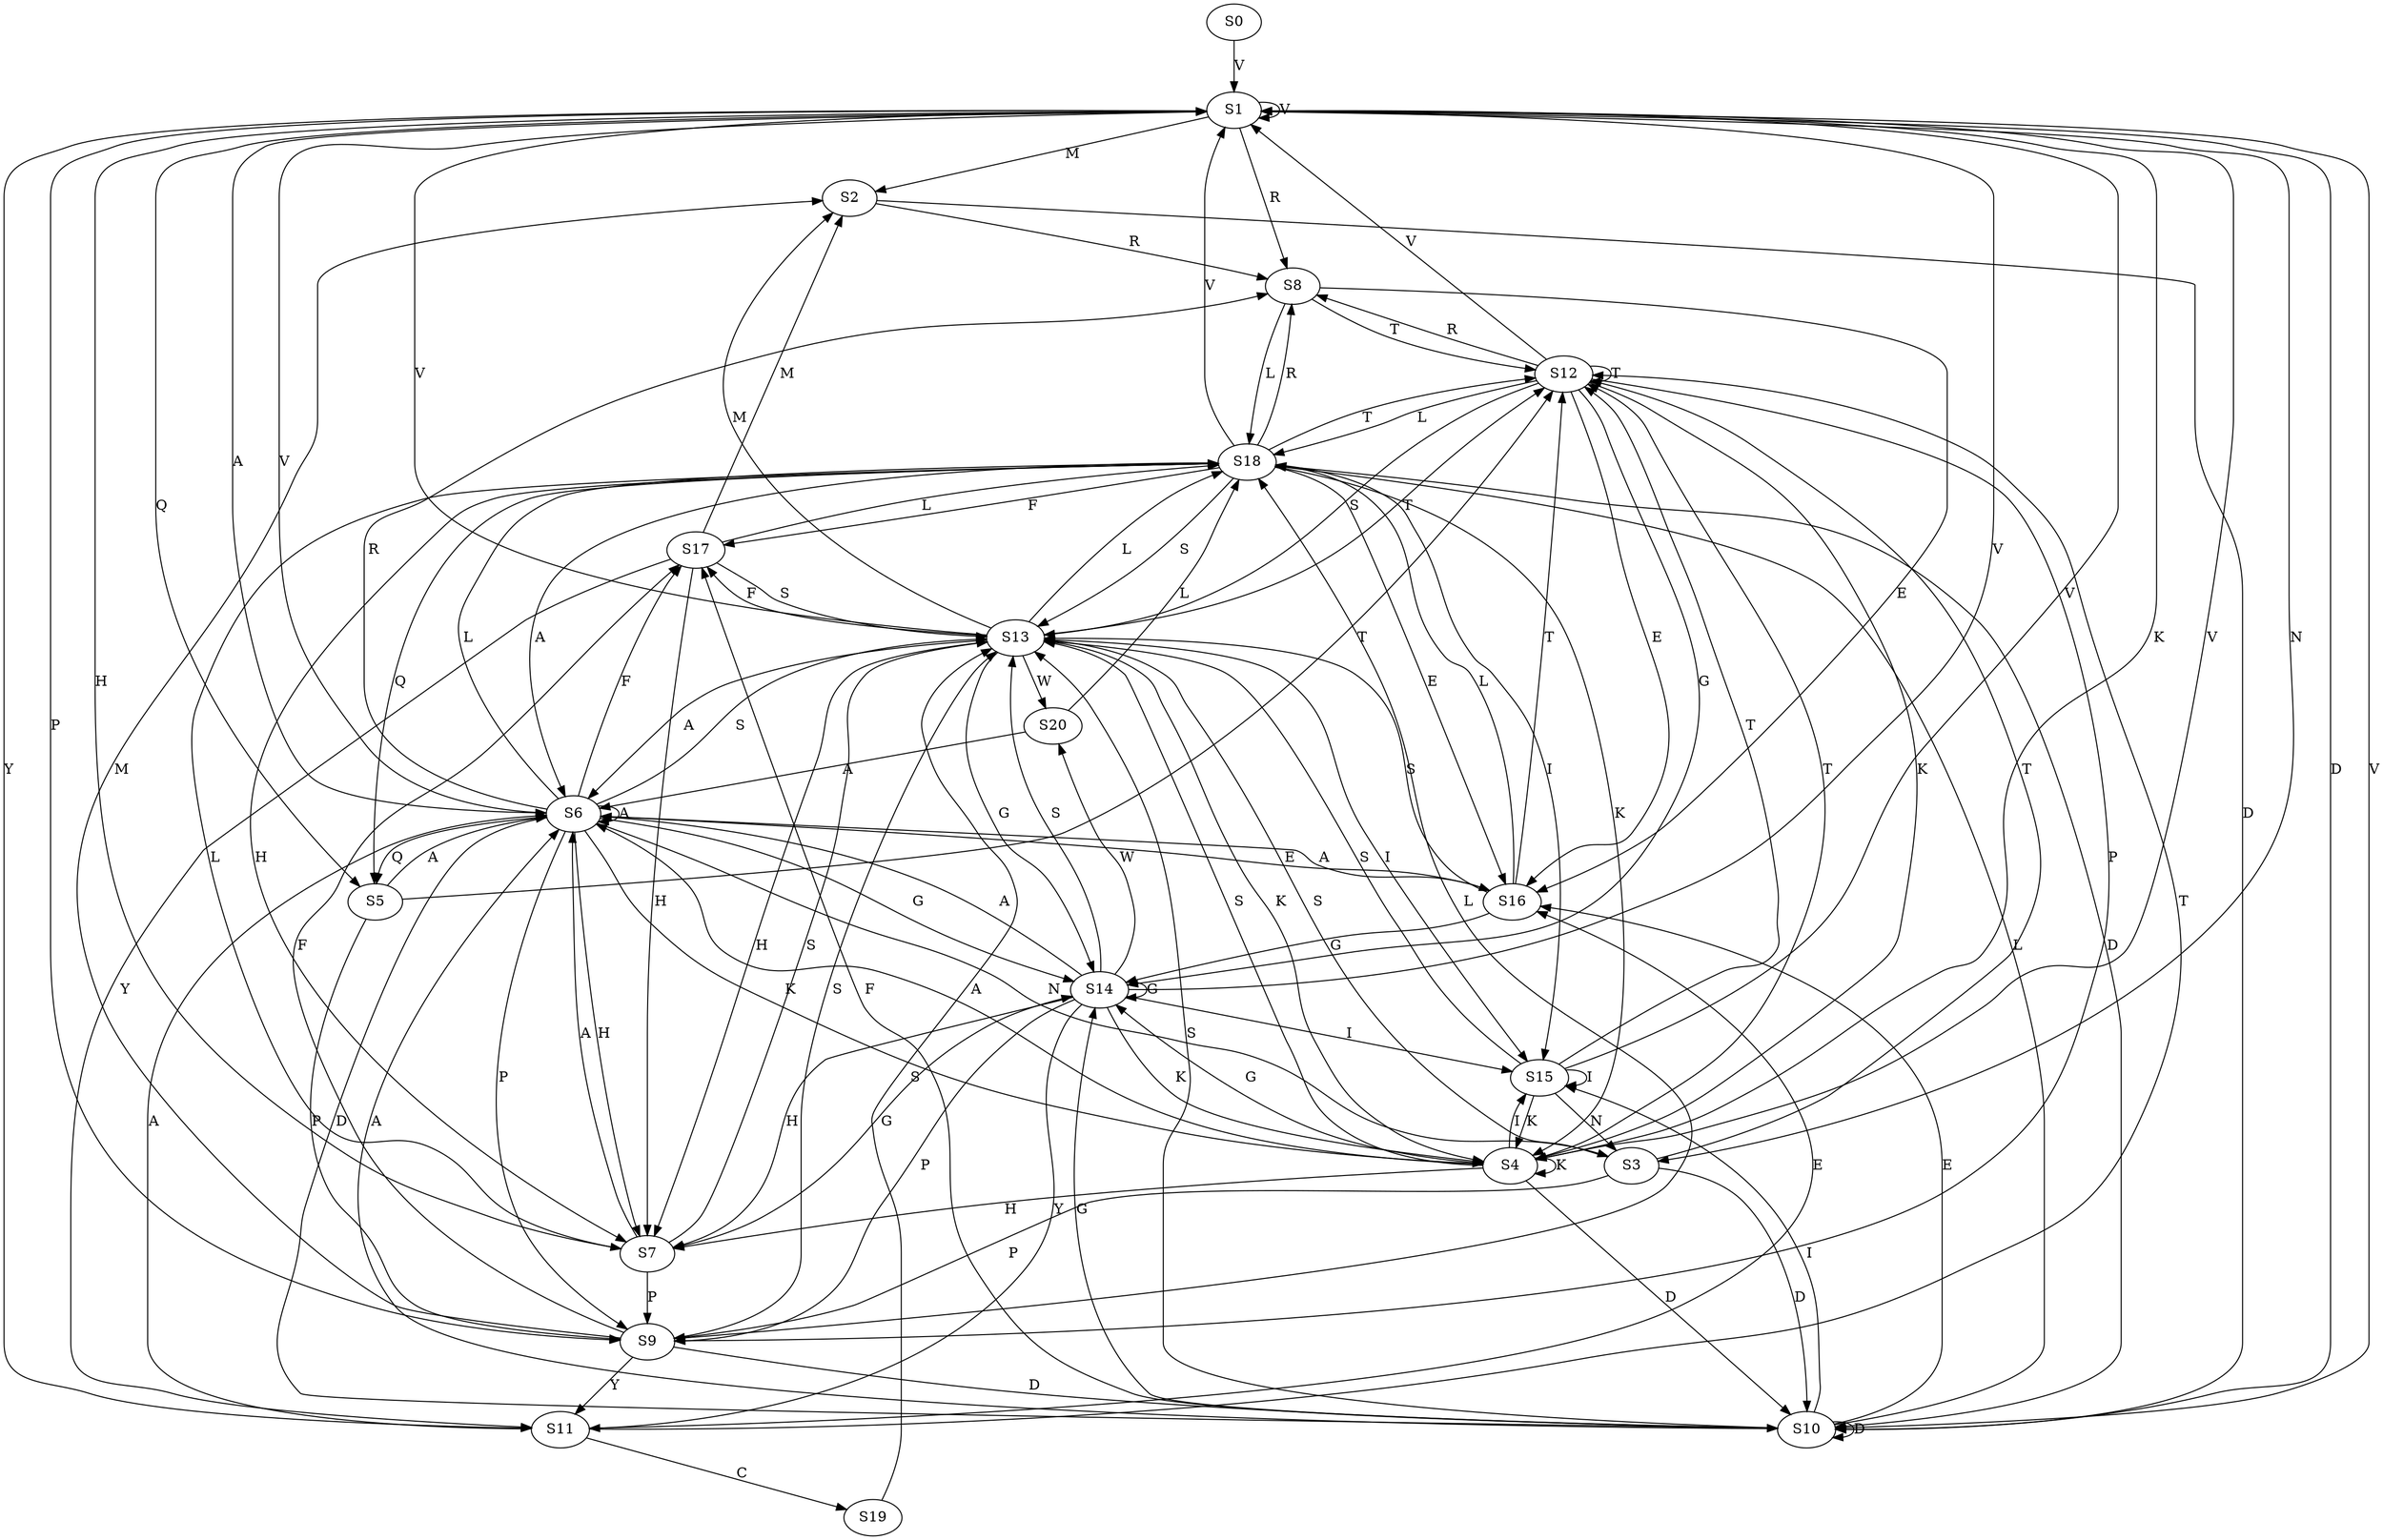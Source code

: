 strict digraph  {
	S0 -> S1 [ label = V ];
	S1 -> S2 [ label = M ];
	S1 -> S3 [ label = N ];
	S1 -> S4 [ label = K ];
	S1 -> S5 [ label = Q ];
	S1 -> S6 [ label = A ];
	S1 -> S7 [ label = H ];
	S1 -> S8 [ label = R ];
	S1 -> S9 [ label = P ];
	S1 -> S10 [ label = D ];
	S1 -> S1 [ label = V ];
	S1 -> S11 [ label = Y ];
	S2 -> S8 [ label = R ];
	S2 -> S10 [ label = D ];
	S3 -> S12 [ label = T ];
	S3 -> S9 [ label = P ];
	S3 -> S13 [ label = S ];
	S3 -> S10 [ label = D ];
	S4 -> S10 [ label = D ];
	S4 -> S1 [ label = V ];
	S4 -> S14 [ label = G ];
	S4 -> S12 [ label = T ];
	S4 -> S4 [ label = K ];
	S4 -> S7 [ label = H ];
	S4 -> S15 [ label = I ];
	S4 -> S13 [ label = S ];
	S4 -> S6 [ label = A ];
	S5 -> S6 [ label = A ];
	S5 -> S12 [ label = T ];
	S5 -> S9 [ label = P ];
	S6 -> S9 [ label = P ];
	S6 -> S4 [ label = K ];
	S6 -> S6 [ label = A ];
	S6 -> S14 [ label = G ];
	S6 -> S7 [ label = H ];
	S6 -> S16 [ label = E ];
	S6 -> S13 [ label = S ];
	S6 -> S1 [ label = V ];
	S6 -> S10 [ label = D ];
	S6 -> S3 [ label = N ];
	S6 -> S17 [ label = F ];
	S6 -> S18 [ label = L ];
	S6 -> S5 [ label = Q ];
	S6 -> S8 [ label = R ];
	S7 -> S6 [ label = A ];
	S7 -> S9 [ label = P ];
	S7 -> S13 [ label = S ];
	S7 -> S14 [ label = G ];
	S7 -> S18 [ label = L ];
	S8 -> S16 [ label = E ];
	S8 -> S18 [ label = L ];
	S8 -> S12 [ label = T ];
	S9 -> S13 [ label = S ];
	S9 -> S17 [ label = F ];
	S9 -> S2 [ label = M ];
	S9 -> S10 [ label = D ];
	S9 -> S18 [ label = L ];
	S9 -> S11 [ label = Y ];
	S10 -> S6 [ label = A ];
	S10 -> S17 [ label = F ];
	S10 -> S1 [ label = V ];
	S10 -> S10 [ label = D ];
	S10 -> S13 [ label = S ];
	S10 -> S16 [ label = E ];
	S10 -> S18 [ label = L ];
	S10 -> S14 [ label = G ];
	S10 -> S15 [ label = I ];
	S11 -> S16 [ label = E ];
	S11 -> S12 [ label = T ];
	S11 -> S19 [ label = C ];
	S11 -> S6 [ label = A ];
	S12 -> S4 [ label = K ];
	S12 -> S9 [ label = P ];
	S12 -> S12 [ label = T ];
	S12 -> S18 [ label = L ];
	S12 -> S8 [ label = R ];
	S12 -> S13 [ label = S ];
	S12 -> S14 [ label = G ];
	S12 -> S16 [ label = E ];
	S12 -> S1 [ label = V ];
	S13 -> S18 [ label = L ];
	S13 -> S14 [ label = G ];
	S13 -> S4 [ label = K ];
	S13 -> S6 [ label = A ];
	S13 -> S1 [ label = V ];
	S13 -> S2 [ label = M ];
	S13 -> S20 [ label = W ];
	S13 -> S15 [ label = I ];
	S13 -> S17 [ label = F ];
	S13 -> S7 [ label = H ];
	S13 -> S12 [ label = T ];
	S14 -> S20 [ label = W ];
	S14 -> S1 [ label = V ];
	S14 -> S6 [ label = A ];
	S14 -> S11 [ label = Y ];
	S14 -> S7 [ label = H ];
	S14 -> S4 [ label = K ];
	S14 -> S13 [ label = S ];
	S14 -> S15 [ label = I ];
	S14 -> S14 [ label = G ];
	S14 -> S9 [ label = P ];
	S15 -> S3 [ label = N ];
	S15 -> S4 [ label = K ];
	S15 -> S12 [ label = T ];
	S15 -> S15 [ label = I ];
	S15 -> S1 [ label = V ];
	S15 -> S13 [ label = S ];
	S16 -> S14 [ label = G ];
	S16 -> S6 [ label = A ];
	S16 -> S18 [ label = L ];
	S16 -> S12 [ label = T ];
	S16 -> S13 [ label = S ];
	S17 -> S2 [ label = M ];
	S17 -> S13 [ label = S ];
	S17 -> S11 [ label = Y ];
	S17 -> S7 [ label = H ];
	S17 -> S18 [ label = L ];
	S18 -> S1 [ label = V ];
	S18 -> S6 [ label = A ];
	S18 -> S17 [ label = F ];
	S18 -> S10 [ label = D ];
	S18 -> S4 [ label = K ];
	S18 -> S7 [ label = H ];
	S18 -> S13 [ label = S ];
	S18 -> S15 [ label = I ];
	S18 -> S12 [ label = T ];
	S18 -> S8 [ label = R ];
	S18 -> S5 [ label = Q ];
	S18 -> S16 [ label = E ];
	S19 -> S13 [ label = S ];
	S20 -> S6 [ label = A ];
	S20 -> S18 [ label = L ];
}
